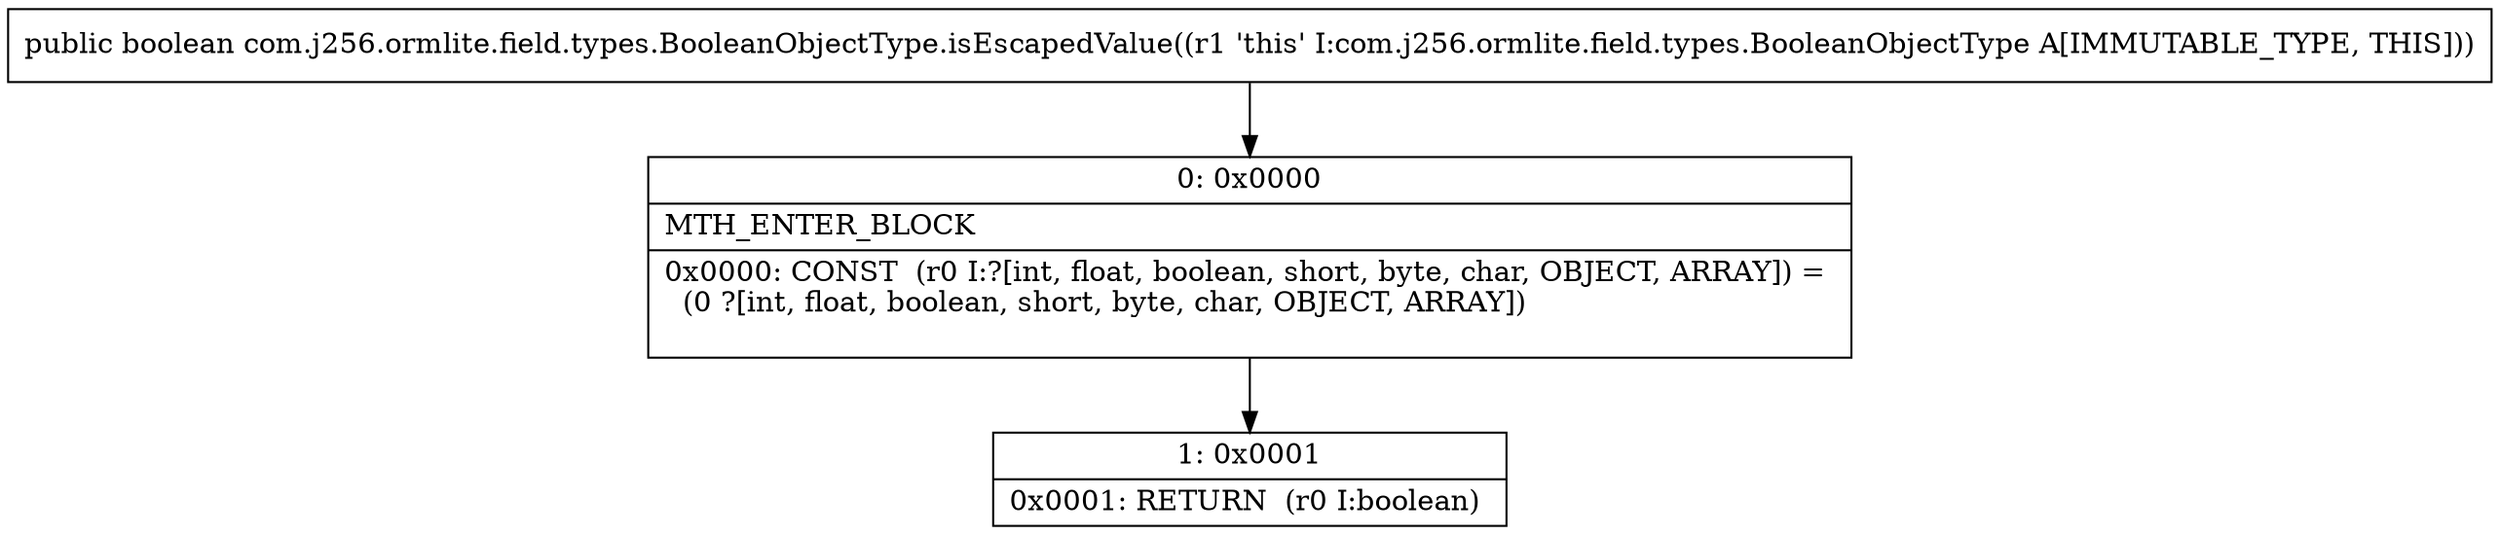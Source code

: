 digraph "CFG forcom.j256.ormlite.field.types.BooleanObjectType.isEscapedValue()Z" {
Node_0 [shape=record,label="{0\:\ 0x0000|MTH_ENTER_BLOCK\l|0x0000: CONST  (r0 I:?[int, float, boolean, short, byte, char, OBJECT, ARRAY]) = \l  (0 ?[int, float, boolean, short, byte, char, OBJECT, ARRAY])\l \l}"];
Node_1 [shape=record,label="{1\:\ 0x0001|0x0001: RETURN  (r0 I:boolean) \l}"];
MethodNode[shape=record,label="{public boolean com.j256.ormlite.field.types.BooleanObjectType.isEscapedValue((r1 'this' I:com.j256.ormlite.field.types.BooleanObjectType A[IMMUTABLE_TYPE, THIS])) }"];
MethodNode -> Node_0;
Node_0 -> Node_1;
}

